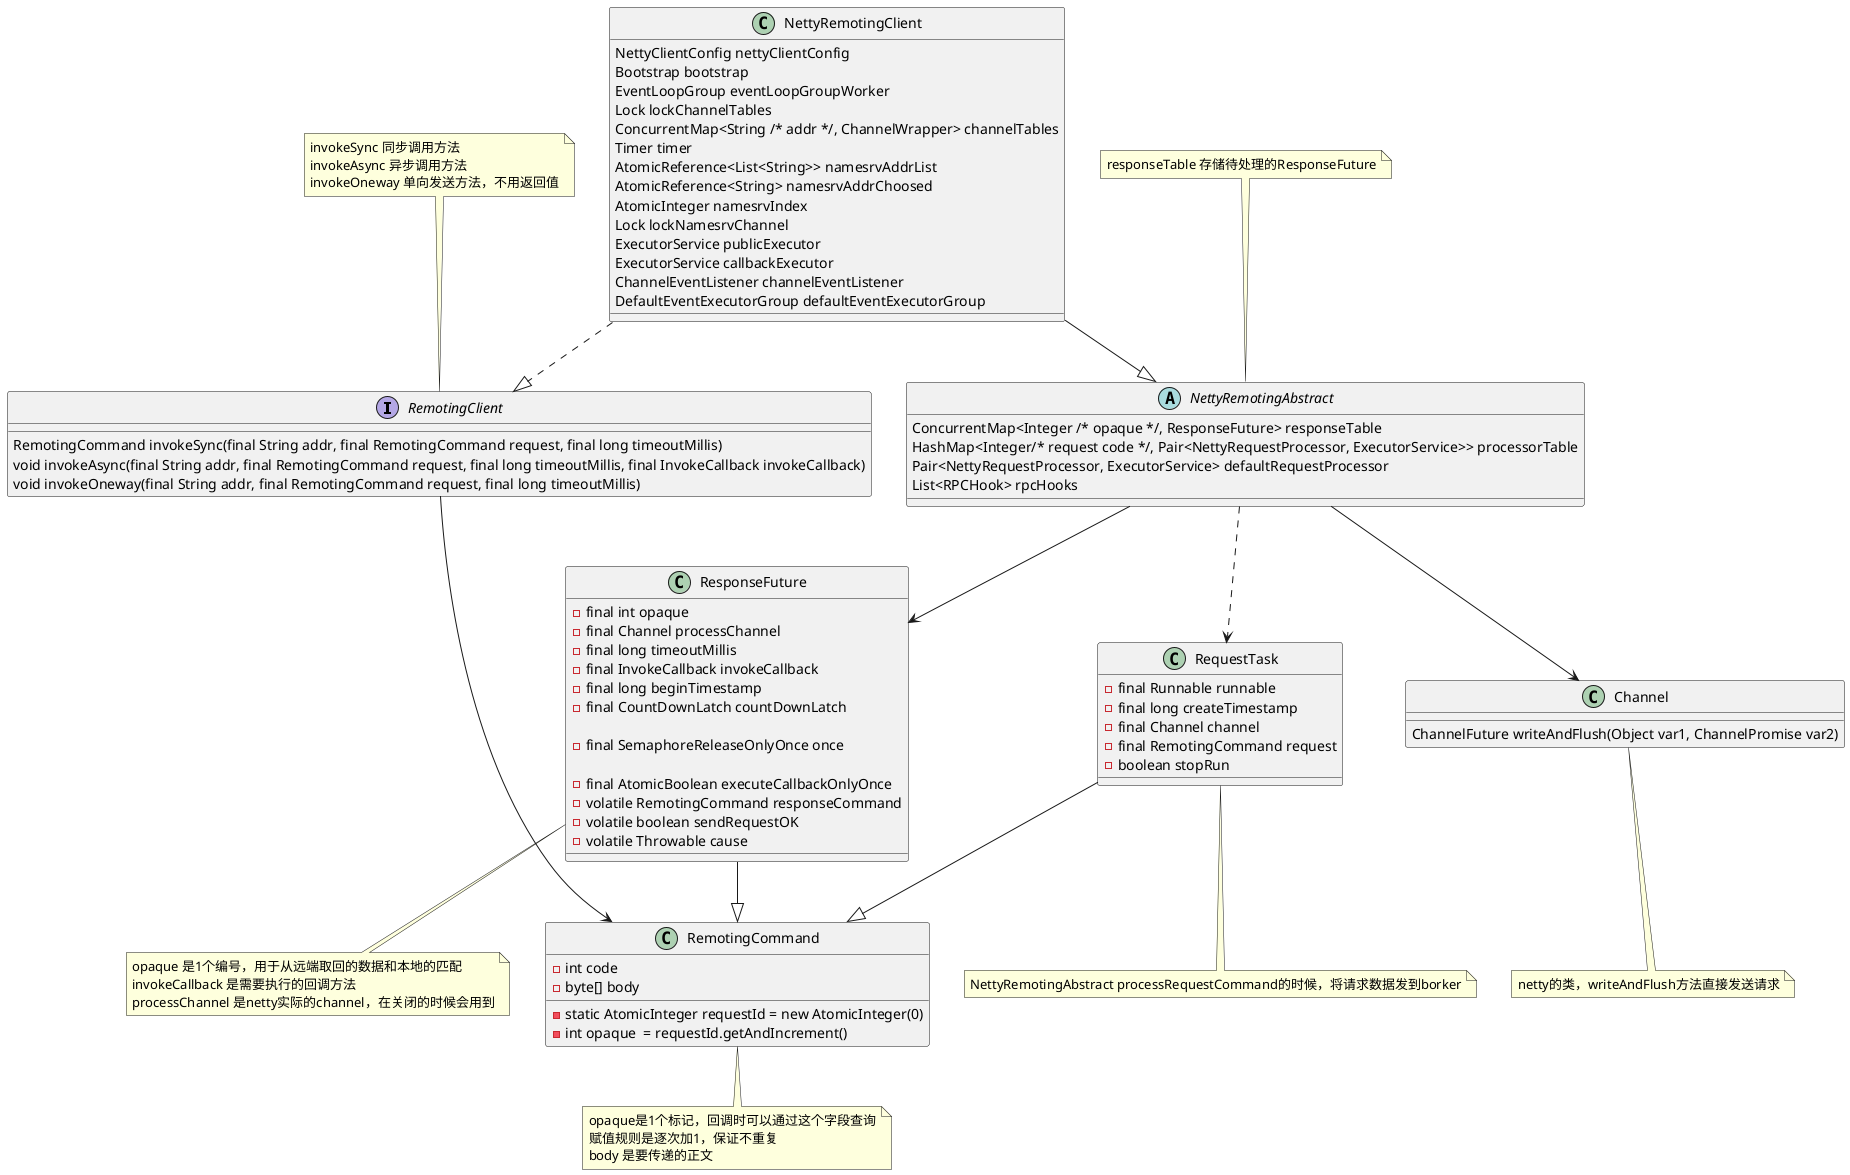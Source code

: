@startuml

interface RemotingClient{

    RemotingCommand invokeSync(final String addr, final RemotingCommand request, final long timeoutMillis)
    void invokeAsync(final String addr, final RemotingCommand request, final long timeoutMillis, final InvokeCallback invokeCallback)
    void invokeOneway(final String addr, final RemotingCommand request, final long timeoutMillis)

}
note top
     invokeSync 同步调用方法
     invokeAsync 异步调用方法
     invokeOneway 单向发送方法，不用返回值
end note
abstract class NettyRemotingAbstract{
  ConcurrentMap<Integer /* opaque */, ResponseFuture> responseTable
  HashMap<Integer/* request code */, Pair<NettyRequestProcessor, ExecutorService>> processorTable
  Pair<NettyRequestProcessor, ExecutorService> defaultRequestProcessor
  List<RPCHook> rpcHooks
}
note top
    responseTable 存储待处理的ResponseFuture
end note

RequestTask--|>RemotingCommand
ResponseFuture--|>RemotingCommand
class RequestTask{
     - final Runnable runnable
    - final long createTimestamp
    - final Channel channel
    - final RemotingCommand request
    - boolean stopRun
}
note bottom
NettyRemotingAbstract processRequestCommand的时候，将请求数据发到borker
end note
NettyRemotingAbstract..>RequestTask

class ResponseFuture{
    - final int opaque
    - final Channel processChannel
    - final long timeoutMillis
    - final InvokeCallback invokeCallback
    - final long beginTimestamp
    - final CountDownLatch countDownLatch

    - final SemaphoreReleaseOnlyOnce once

    - final AtomicBoolean executeCallbackOnlyOnce
    - volatile RemotingCommand responseCommand
    - volatile boolean sendRequestOK
    - volatile Throwable cause
}
note bottom
    opaque 是1个编号，用于从远端取回的数据和本地的匹配
    invokeCallback 是需要执行的回调方法
    processChannel 是netty实际的channel，在关闭的时候会用到
end note
NettyRemotingAbstract-->ResponseFuture

class RemotingCommand{
    - static AtomicInteger requestId = new AtomicInteger(0)
    - int code
    - int opaque  = requestId.getAndIncrement()
    - byte[] body
}
note bottom
    opaque是1个标记，回调时可以通过这个字段查询
    赋值规则是逐次加1，保证不重复
    body 是要传递的正文
end note
RemotingClient-->RemotingCommand
class Channel{
 ChannelFuture writeAndFlush(Object var1, ChannelPromise var2)
}
note bottom:netty的类，writeAndFlush方法直接发送请求
class NettyRemotingClient{
    NettyClientConfig nettyClientConfig
    Bootstrap bootstrap
    EventLoopGroup eventLoopGroupWorker
    Lock lockChannelTables
    ConcurrentMap<String /* addr */, ChannelWrapper> channelTables
    Timer timer
    AtomicReference<List<String>> namesrvAddrList
    AtomicReference<String> namesrvAddrChoosed
    AtomicInteger namesrvIndex
    Lock lockNamesrvChannel
    ExecutorService publicExecutor
    ExecutorService callbackExecutor
    ChannelEventListener channelEventListener
    DefaultEventExecutorGroup defaultEventExecutorGroup
}

NettyRemotingClient ..|>RemotingClient
NettyRemotingClient --|>NettyRemotingAbstract
NettyRemotingAbstract-->Channel
@enduml